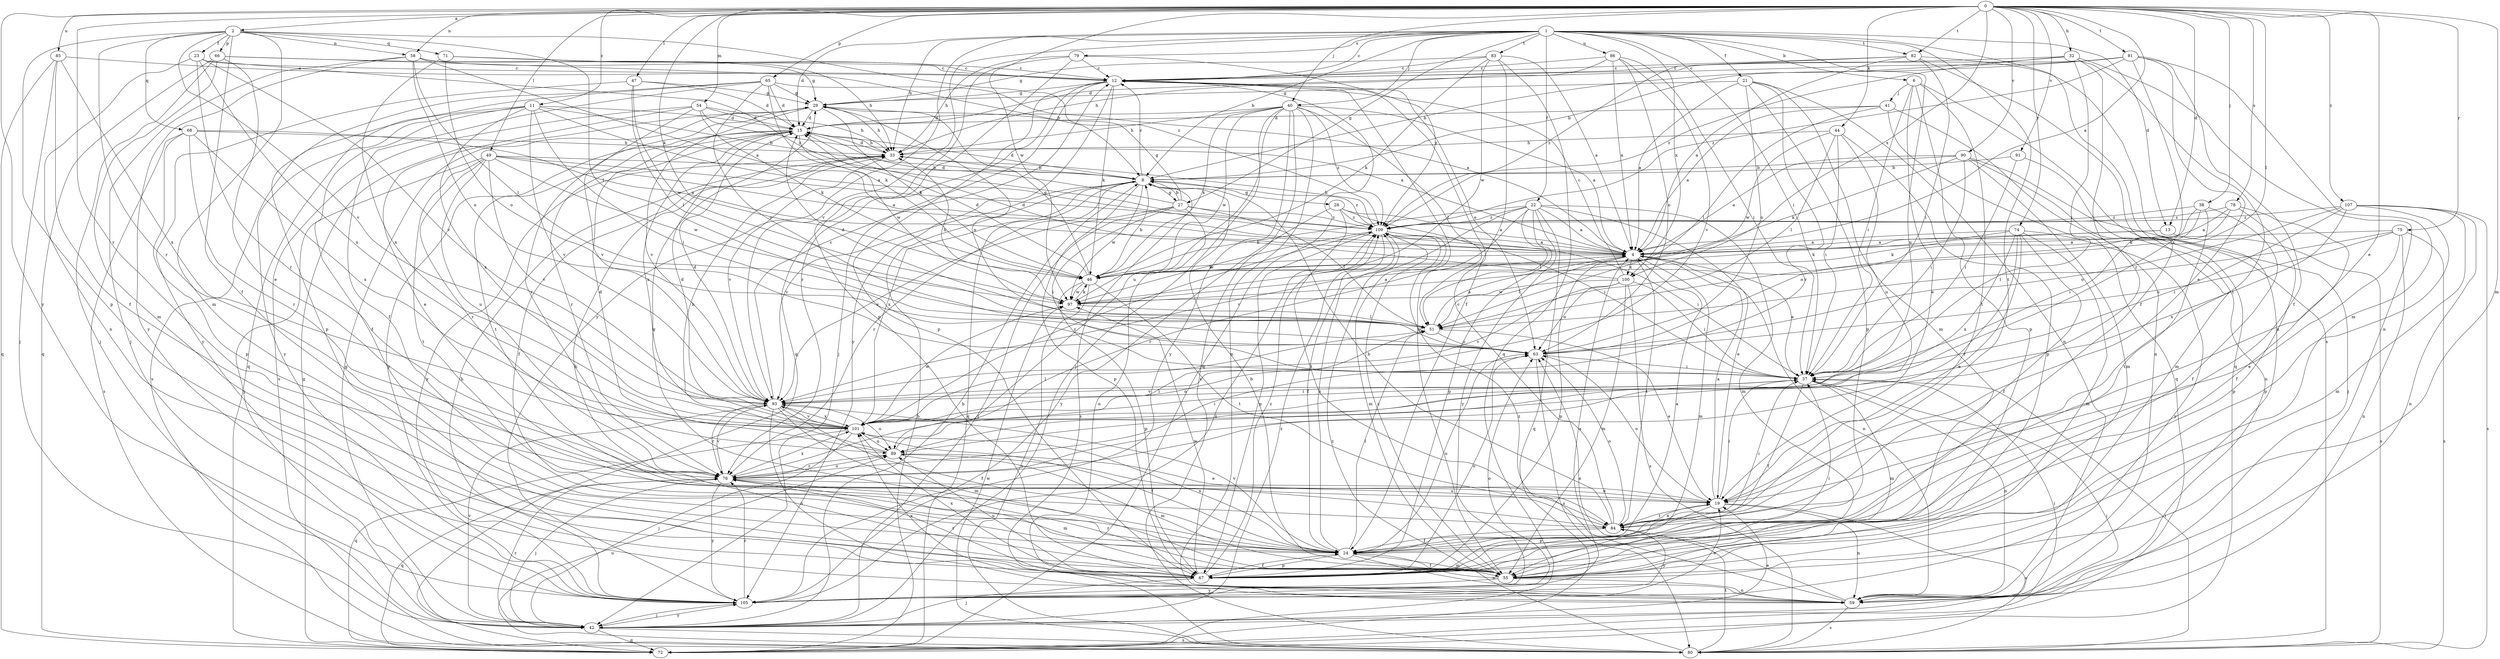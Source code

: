 strict digraph  {
0;
1;
2;
4;
6;
8;
11;
12;
13;
15;
19;
21;
22;
23;
24;
27;
28;
29;
32;
33;
37;
38;
40;
41;
42;
44;
46;
47;
49;
51;
54;
55;
58;
59;
63;
65;
66;
67;
68;
71;
72;
74;
75;
76;
78;
79;
80;
81;
82;
83;
84;
85;
86;
89;
90;
91;
93;
97;
100;
101;
105;
107;
109;
0 -> 2  [label=a];
0 -> 4  [label=a];
0 -> 11  [label=c];
0 -> 13  [label=d];
0 -> 19  [label=e];
0 -> 32  [label=h];
0 -> 38  [label=j];
0 -> 40  [label=j];
0 -> 44  [label=k];
0 -> 46  [label=k];
0 -> 47  [label=l];
0 -> 49  [label=l];
0 -> 51  [label=l];
0 -> 54  [label=m];
0 -> 55  [label=m];
0 -> 58  [label=n];
0 -> 65  [label=p];
0 -> 74  [label=r];
0 -> 75  [label=r];
0 -> 76  [label=r];
0 -> 78  [label=s];
0 -> 81  [label=t];
0 -> 82  [label=t];
0 -> 85  [label=u];
0 -> 90  [label=v];
0 -> 91  [label=v];
0 -> 97  [label=w];
0 -> 100  [label=x];
0 -> 105  [label=y];
0 -> 107  [label=z];
1 -> 6  [label=b];
1 -> 8  [label=b];
1 -> 12  [label=c];
1 -> 13  [label=d];
1 -> 15  [label=d];
1 -> 21  [label=f];
1 -> 22  [label=f];
1 -> 27  [label=g];
1 -> 33  [label=h];
1 -> 37  [label=i];
1 -> 40  [label=j];
1 -> 79  [label=s];
1 -> 80  [label=s];
1 -> 82  [label=t];
1 -> 83  [label=t];
1 -> 84  [label=t];
1 -> 86  [label=u];
1 -> 89  [label=u];
1 -> 93  [label=v];
1 -> 100  [label=x];
1 -> 105  [label=y];
2 -> 23  [label=f];
2 -> 24  [label=f];
2 -> 51  [label=l];
2 -> 55  [label=m];
2 -> 58  [label=n];
2 -> 66  [label=p];
2 -> 67  [label=p];
2 -> 68  [label=q];
2 -> 71  [label=q];
2 -> 76  [label=r];
2 -> 93  [label=v];
2 -> 109  [label=z];
4 -> 46  [label=k];
4 -> 51  [label=l];
4 -> 55  [label=m];
4 -> 59  [label=n];
4 -> 67  [label=p];
4 -> 84  [label=t];
4 -> 100  [label=x];
6 -> 19  [label=e];
6 -> 37  [label=i];
6 -> 41  [label=j];
6 -> 67  [label=p];
6 -> 72  [label=q];
6 -> 84  [label=t];
8 -> 12  [label=c];
8 -> 15  [label=d];
8 -> 27  [label=g];
8 -> 28  [label=g];
8 -> 67  [label=p];
8 -> 72  [label=q];
8 -> 76  [label=r];
8 -> 80  [label=s];
8 -> 93  [label=v];
8 -> 97  [label=w];
8 -> 101  [label=x];
8 -> 109  [label=z];
11 -> 4  [label=a];
11 -> 8  [label=b];
11 -> 15  [label=d];
11 -> 24  [label=f];
11 -> 37  [label=i];
11 -> 80  [label=s];
11 -> 93  [label=v];
11 -> 101  [label=x];
11 -> 105  [label=y];
12 -> 29  [label=g];
12 -> 42  [label=j];
12 -> 46  [label=k];
12 -> 55  [label=m];
12 -> 63  [label=o];
12 -> 67  [label=p];
12 -> 72  [label=q];
12 -> 76  [label=r];
12 -> 105  [label=y];
13 -> 4  [label=a];
13 -> 46  [label=k];
13 -> 80  [label=s];
15 -> 33  [label=h];
15 -> 76  [label=r];
15 -> 84  [label=t];
15 -> 97  [label=w];
15 -> 101  [label=x];
15 -> 105  [label=y];
19 -> 4  [label=a];
19 -> 37  [label=i];
19 -> 59  [label=n];
19 -> 63  [label=o];
19 -> 67  [label=p];
19 -> 80  [label=s];
19 -> 84  [label=t];
21 -> 4  [label=a];
21 -> 29  [label=g];
21 -> 55  [label=m];
21 -> 59  [label=n];
21 -> 63  [label=o];
21 -> 67  [label=p];
21 -> 76  [label=r];
22 -> 4  [label=a];
22 -> 19  [label=e];
22 -> 46  [label=k];
22 -> 51  [label=l];
22 -> 55  [label=m];
22 -> 67  [label=p];
22 -> 72  [label=q];
22 -> 76  [label=r];
22 -> 93  [label=v];
22 -> 105  [label=y];
22 -> 109  [label=z];
23 -> 12  [label=c];
23 -> 59  [label=n];
23 -> 76  [label=r];
23 -> 93  [label=v];
23 -> 101  [label=x];
23 -> 109  [label=z];
24 -> 4  [label=a];
24 -> 29  [label=g];
24 -> 51  [label=l];
24 -> 55  [label=m];
24 -> 59  [label=n];
24 -> 63  [label=o];
24 -> 67  [label=p];
24 -> 93  [label=v];
24 -> 101  [label=x];
24 -> 109  [label=z];
27 -> 8  [label=b];
27 -> 15  [label=d];
27 -> 29  [label=g];
27 -> 37  [label=i];
27 -> 42  [label=j];
27 -> 51  [label=l];
27 -> 59  [label=n];
27 -> 93  [label=v];
27 -> 109  [label=z];
28 -> 4  [label=a];
28 -> 37  [label=i];
28 -> 84  [label=t];
28 -> 105  [label=y];
28 -> 109  [label=z];
29 -> 15  [label=d];
29 -> 33  [label=h];
29 -> 46  [label=k];
29 -> 63  [label=o];
29 -> 76  [label=r];
29 -> 93  [label=v];
32 -> 8  [label=b];
32 -> 12  [label=c];
32 -> 37  [label=i];
32 -> 59  [label=n];
32 -> 76  [label=r];
32 -> 84  [label=t];
32 -> 109  [label=z];
33 -> 8  [label=b];
33 -> 15  [label=d];
33 -> 24  [label=f];
33 -> 93  [label=v];
33 -> 105  [label=y];
37 -> 4  [label=a];
37 -> 24  [label=f];
37 -> 55  [label=m];
37 -> 59  [label=n];
37 -> 93  [label=v];
38 -> 24  [label=f];
38 -> 37  [label=i];
38 -> 63  [label=o];
38 -> 84  [label=t];
38 -> 109  [label=z];
40 -> 4  [label=a];
40 -> 15  [label=d];
40 -> 33  [label=h];
40 -> 42  [label=j];
40 -> 46  [label=k];
40 -> 51  [label=l];
40 -> 59  [label=n];
40 -> 80  [label=s];
40 -> 89  [label=u];
40 -> 97  [label=w];
40 -> 105  [label=y];
40 -> 109  [label=z];
41 -> 4  [label=a];
41 -> 15  [label=d];
41 -> 51  [label=l];
41 -> 59  [label=n];
41 -> 72  [label=q];
42 -> 8  [label=b];
42 -> 19  [label=e];
42 -> 29  [label=g];
42 -> 37  [label=i];
42 -> 72  [label=q];
42 -> 76  [label=r];
42 -> 80  [label=s];
42 -> 93  [label=v];
42 -> 105  [label=y];
42 -> 109  [label=z];
44 -> 33  [label=h];
44 -> 37  [label=i];
44 -> 51  [label=l];
44 -> 67  [label=p];
44 -> 89  [label=u];
44 -> 97  [label=w];
46 -> 8  [label=b];
46 -> 15  [label=d];
46 -> 29  [label=g];
46 -> 67  [label=p];
46 -> 80  [label=s];
46 -> 84  [label=t];
46 -> 97  [label=w];
47 -> 15  [label=d];
47 -> 29  [label=g];
47 -> 51  [label=l];
47 -> 97  [label=w];
47 -> 105  [label=y];
49 -> 4  [label=a];
49 -> 8  [label=b];
49 -> 42  [label=j];
49 -> 76  [label=r];
49 -> 84  [label=t];
49 -> 89  [label=u];
49 -> 93  [label=v];
49 -> 97  [label=w];
49 -> 109  [label=z];
51 -> 4  [label=a];
51 -> 15  [label=d];
51 -> 19  [label=e];
51 -> 63  [label=o];
54 -> 4  [label=a];
54 -> 15  [label=d];
54 -> 19  [label=e];
54 -> 33  [label=h];
54 -> 46  [label=k];
54 -> 80  [label=s];
54 -> 93  [label=v];
55 -> 8  [label=b];
55 -> 24  [label=f];
55 -> 33  [label=h];
55 -> 59  [label=n];
55 -> 76  [label=r];
55 -> 105  [label=y];
55 -> 109  [label=z];
58 -> 4  [label=a];
58 -> 12  [label=c];
58 -> 29  [label=g];
58 -> 42  [label=j];
58 -> 51  [label=l];
58 -> 63  [label=o];
58 -> 105  [label=y];
59 -> 63  [label=o];
59 -> 80  [label=s];
59 -> 101  [label=x];
59 -> 109  [label=z];
63 -> 37  [label=i];
63 -> 80  [label=s];
65 -> 4  [label=a];
65 -> 15  [label=d];
65 -> 24  [label=f];
65 -> 29  [label=g];
65 -> 46  [label=k];
65 -> 63  [label=o];
65 -> 67  [label=p];
65 -> 72  [label=q];
66 -> 8  [label=b];
66 -> 12  [label=c];
66 -> 19  [label=e];
66 -> 42  [label=j];
66 -> 55  [label=m];
66 -> 72  [label=q];
67 -> 24  [label=f];
67 -> 37  [label=i];
67 -> 42  [label=j];
67 -> 63  [label=o];
67 -> 76  [label=r];
67 -> 89  [label=u];
67 -> 97  [label=w];
67 -> 101  [label=x];
67 -> 109  [label=z];
68 -> 4  [label=a];
68 -> 33  [label=h];
68 -> 67  [label=p];
68 -> 76  [label=r];
68 -> 80  [label=s];
68 -> 101  [label=x];
71 -> 12  [label=c];
71 -> 33  [label=h];
71 -> 63  [label=o];
71 -> 101  [label=x];
72 -> 8  [label=b];
72 -> 29  [label=g];
72 -> 37  [label=i];
74 -> 4  [label=a];
74 -> 19  [label=e];
74 -> 24  [label=f];
74 -> 46  [label=k];
74 -> 55  [label=m];
74 -> 76  [label=r];
74 -> 101  [label=x];
74 -> 105  [label=y];
75 -> 4  [label=a];
75 -> 19  [label=e];
75 -> 51  [label=l];
75 -> 59  [label=n];
75 -> 63  [label=o];
75 -> 80  [label=s];
76 -> 19  [label=e];
76 -> 42  [label=j];
76 -> 55  [label=m];
76 -> 72  [label=q];
76 -> 89  [label=u];
76 -> 93  [label=v];
76 -> 101  [label=x];
76 -> 105  [label=y];
78 -> 4  [label=a];
78 -> 24  [label=f];
78 -> 46  [label=k];
78 -> 67  [label=p];
78 -> 109  [label=z];
79 -> 12  [label=c];
79 -> 33  [label=h];
79 -> 67  [label=p];
79 -> 72  [label=q];
79 -> 109  [label=z];
80 -> 37  [label=i];
80 -> 84  [label=t];
80 -> 89  [label=u];
80 -> 97  [label=w];
80 -> 109  [label=z];
81 -> 8  [label=b];
81 -> 12  [label=c];
81 -> 15  [label=d];
81 -> 19  [label=e];
81 -> 24  [label=f];
81 -> 55  [label=m];
81 -> 101  [label=x];
81 -> 109  [label=z];
82 -> 4  [label=a];
82 -> 12  [label=c];
82 -> 24  [label=f];
82 -> 37  [label=i];
82 -> 59  [label=n];
82 -> 109  [label=z];
83 -> 4  [label=a];
83 -> 12  [label=c];
83 -> 24  [label=f];
83 -> 29  [label=g];
83 -> 46  [label=k];
83 -> 72  [label=q];
83 -> 97  [label=w];
84 -> 8  [label=b];
84 -> 12  [label=c];
84 -> 19  [label=e];
84 -> 24  [label=f];
84 -> 37  [label=i];
84 -> 63  [label=o];
84 -> 89  [label=u];
84 -> 105  [label=y];
85 -> 12  [label=c];
85 -> 24  [label=f];
85 -> 42  [label=j];
85 -> 72  [label=q];
85 -> 101  [label=x];
86 -> 4  [label=a];
86 -> 12  [label=c];
86 -> 33  [label=h];
86 -> 37  [label=i];
86 -> 63  [label=o];
86 -> 93  [label=v];
89 -> 15  [label=d];
89 -> 19  [label=e];
89 -> 33  [label=h];
89 -> 51  [label=l];
89 -> 55  [label=m];
89 -> 76  [label=r];
90 -> 4  [label=a];
90 -> 8  [label=b];
90 -> 37  [label=i];
90 -> 42  [label=j];
90 -> 46  [label=k];
90 -> 55  [label=m];
90 -> 59  [label=n];
91 -> 8  [label=b];
91 -> 37  [label=i];
91 -> 55  [label=m];
93 -> 12  [label=c];
93 -> 15  [label=d];
93 -> 24  [label=f];
93 -> 37  [label=i];
93 -> 55  [label=m];
93 -> 59  [label=n];
93 -> 76  [label=r];
93 -> 89  [label=u];
93 -> 101  [label=x];
97 -> 4  [label=a];
97 -> 33  [label=h];
97 -> 46  [label=k];
97 -> 51  [label=l];
100 -> 12  [label=c];
100 -> 15  [label=d];
100 -> 37  [label=i];
100 -> 55  [label=m];
100 -> 63  [label=o];
100 -> 80  [label=s];
100 -> 93  [label=v];
100 -> 97  [label=w];
101 -> 15  [label=d];
101 -> 24  [label=f];
101 -> 37  [label=i];
101 -> 42  [label=j];
101 -> 51  [label=l];
101 -> 63  [label=o];
101 -> 72  [label=q];
101 -> 89  [label=u];
101 -> 93  [label=v];
101 -> 97  [label=w];
101 -> 109  [label=z];
105 -> 4  [label=a];
105 -> 19  [label=e];
105 -> 33  [label=h];
105 -> 42  [label=j];
105 -> 63  [label=o];
105 -> 76  [label=r];
105 -> 109  [label=z];
107 -> 37  [label=i];
107 -> 55  [label=m];
107 -> 59  [label=n];
107 -> 63  [label=o];
107 -> 67  [label=p];
107 -> 80  [label=s];
107 -> 101  [label=x];
107 -> 109  [label=z];
109 -> 4  [label=a];
109 -> 24  [label=f];
109 -> 33  [label=h];
109 -> 37  [label=i];
109 -> 55  [label=m];
109 -> 67  [label=p];
109 -> 97  [label=w];
}
